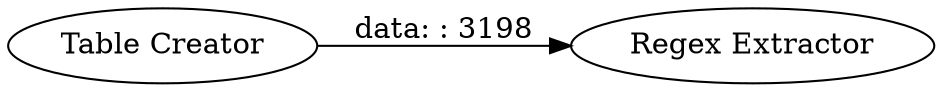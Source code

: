 digraph {
	"-7127217387088350065_2" [label="Table Creator"]
	"-7127217387088350065_3" [label="Regex Extractor"]
	"-7127217387088350065_2" -> "-7127217387088350065_3" [label="data: : 3198"]
	rankdir=LR
}
